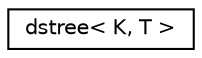 digraph "Graphical Class Hierarchy"
{
  edge [fontname="Helvetica",fontsize="10",labelfontname="Helvetica",labelfontsize="10"];
  node [fontname="Helvetica",fontsize="10",shape=record];
  rankdir="LR";
  Node1 [label="dstree\< K, T \>",height=0.2,width=0.4,color="black", fillcolor="white", style="filled",URL="$classdstree.html",tooltip="The dstree class : this is my AVLtree data structure  built similarly to Dr. Weiss&#39; AVL tree..."];
}
